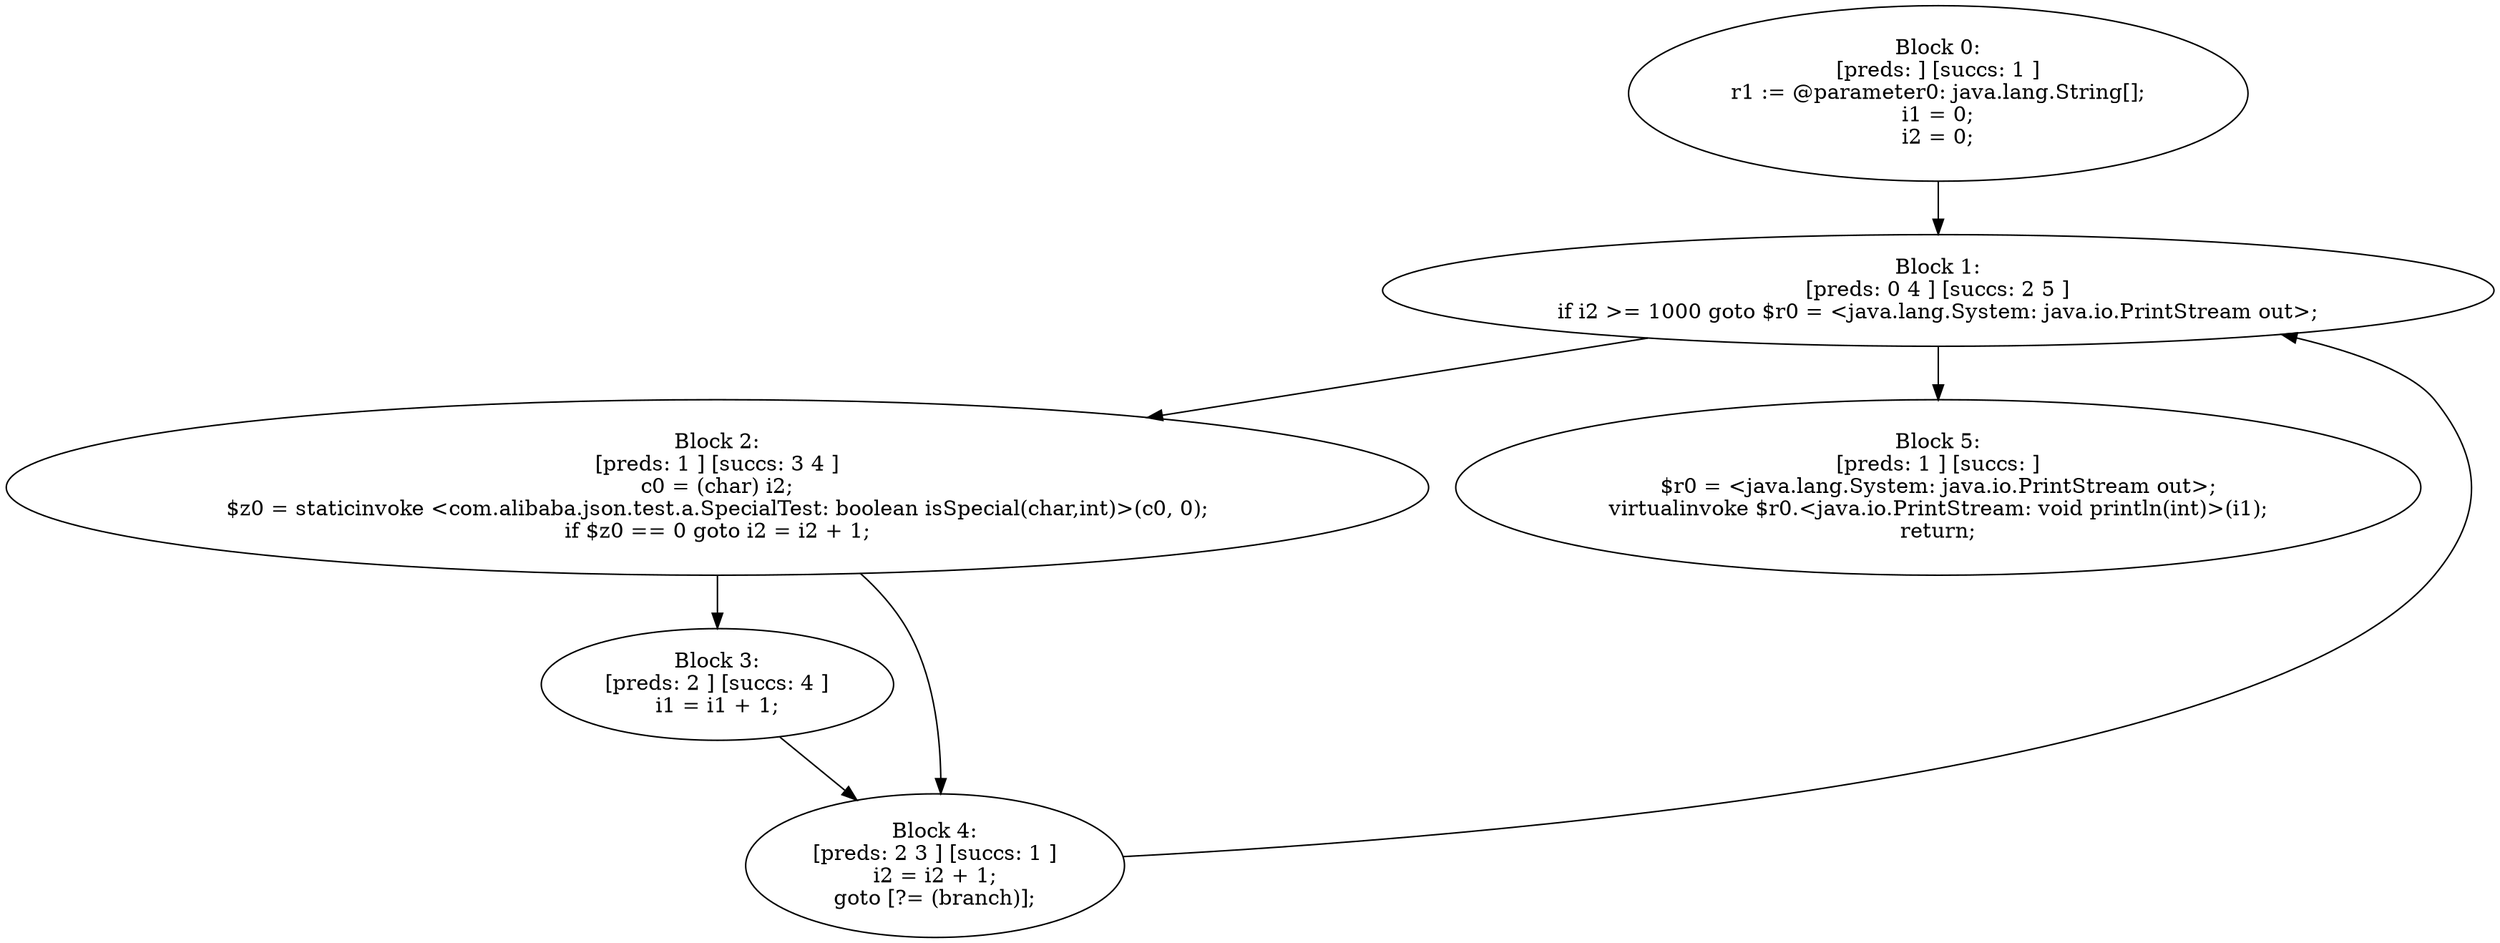 digraph "unitGraph" {
    "Block 0:
[preds: ] [succs: 1 ]
r1 := @parameter0: java.lang.String[];
i1 = 0;
i2 = 0;
"
    "Block 1:
[preds: 0 4 ] [succs: 2 5 ]
if i2 >= 1000 goto $r0 = <java.lang.System: java.io.PrintStream out>;
"
    "Block 2:
[preds: 1 ] [succs: 3 4 ]
c0 = (char) i2;
$z0 = staticinvoke <com.alibaba.json.test.a.SpecialTest: boolean isSpecial(char,int)>(c0, 0);
if $z0 == 0 goto i2 = i2 + 1;
"
    "Block 3:
[preds: 2 ] [succs: 4 ]
i1 = i1 + 1;
"
    "Block 4:
[preds: 2 3 ] [succs: 1 ]
i2 = i2 + 1;
goto [?= (branch)];
"
    "Block 5:
[preds: 1 ] [succs: ]
$r0 = <java.lang.System: java.io.PrintStream out>;
virtualinvoke $r0.<java.io.PrintStream: void println(int)>(i1);
return;
"
    "Block 0:
[preds: ] [succs: 1 ]
r1 := @parameter0: java.lang.String[];
i1 = 0;
i2 = 0;
"->"Block 1:
[preds: 0 4 ] [succs: 2 5 ]
if i2 >= 1000 goto $r0 = <java.lang.System: java.io.PrintStream out>;
";
    "Block 1:
[preds: 0 4 ] [succs: 2 5 ]
if i2 >= 1000 goto $r0 = <java.lang.System: java.io.PrintStream out>;
"->"Block 2:
[preds: 1 ] [succs: 3 4 ]
c0 = (char) i2;
$z0 = staticinvoke <com.alibaba.json.test.a.SpecialTest: boolean isSpecial(char,int)>(c0, 0);
if $z0 == 0 goto i2 = i2 + 1;
";
    "Block 1:
[preds: 0 4 ] [succs: 2 5 ]
if i2 >= 1000 goto $r0 = <java.lang.System: java.io.PrintStream out>;
"->"Block 5:
[preds: 1 ] [succs: ]
$r0 = <java.lang.System: java.io.PrintStream out>;
virtualinvoke $r0.<java.io.PrintStream: void println(int)>(i1);
return;
";
    "Block 2:
[preds: 1 ] [succs: 3 4 ]
c0 = (char) i2;
$z0 = staticinvoke <com.alibaba.json.test.a.SpecialTest: boolean isSpecial(char,int)>(c0, 0);
if $z0 == 0 goto i2 = i2 + 1;
"->"Block 3:
[preds: 2 ] [succs: 4 ]
i1 = i1 + 1;
";
    "Block 2:
[preds: 1 ] [succs: 3 4 ]
c0 = (char) i2;
$z0 = staticinvoke <com.alibaba.json.test.a.SpecialTest: boolean isSpecial(char,int)>(c0, 0);
if $z0 == 0 goto i2 = i2 + 1;
"->"Block 4:
[preds: 2 3 ] [succs: 1 ]
i2 = i2 + 1;
goto [?= (branch)];
";
    "Block 3:
[preds: 2 ] [succs: 4 ]
i1 = i1 + 1;
"->"Block 4:
[preds: 2 3 ] [succs: 1 ]
i2 = i2 + 1;
goto [?= (branch)];
";
    "Block 4:
[preds: 2 3 ] [succs: 1 ]
i2 = i2 + 1;
goto [?= (branch)];
"->"Block 1:
[preds: 0 4 ] [succs: 2 5 ]
if i2 >= 1000 goto $r0 = <java.lang.System: java.io.PrintStream out>;
";
}
